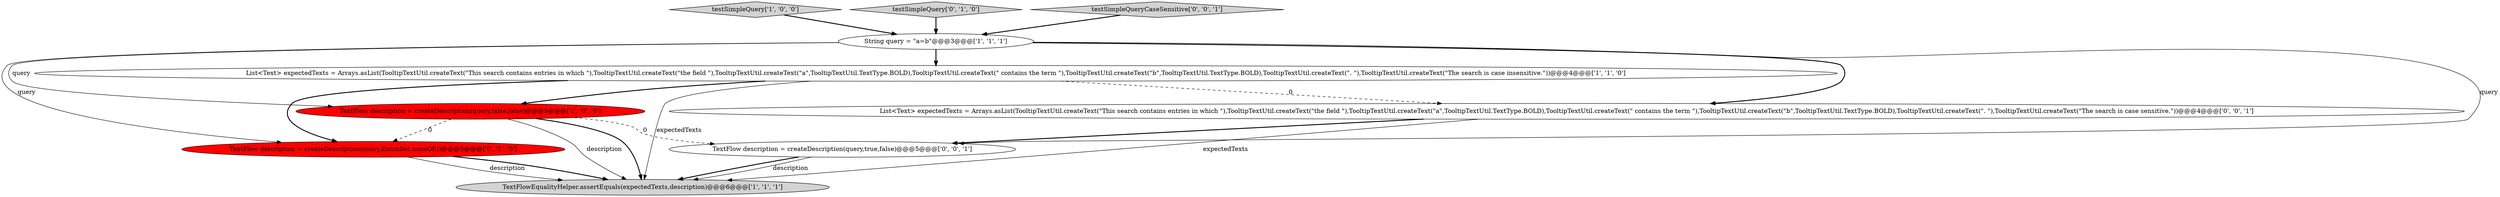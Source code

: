 digraph {
6 [style = filled, label = "TextFlow description = createDescription(query,EnumSet.noneOf())@@@5@@@['0', '1', '0']", fillcolor = red, shape = ellipse image = "AAA1AAABBB2BBB"];
4 [style = filled, label = "TextFlowEqualityHelper.assertEquals(expectedTexts,description)@@@6@@@['1', '1', '1']", fillcolor = lightgray, shape = ellipse image = "AAA0AAABBB1BBB"];
1 [style = filled, label = "testSimpleQuery['1', '0', '0']", fillcolor = lightgray, shape = diamond image = "AAA0AAABBB1BBB"];
3 [style = filled, label = "String query = \"a=b\"@@@3@@@['1', '1', '1']", fillcolor = white, shape = ellipse image = "AAA0AAABBB1BBB"];
5 [style = filled, label = "testSimpleQuery['0', '1', '0']", fillcolor = lightgray, shape = diamond image = "AAA0AAABBB2BBB"];
2 [style = filled, label = "List<Text> expectedTexts = Arrays.asList(TooltipTextUtil.createText(\"This search contains entries in which \"),TooltipTextUtil.createText(\"the field \"),TooltipTextUtil.createText(\"a\",TooltipTextUtil.TextType.BOLD),TooltipTextUtil.createText(\" contains the term \"),TooltipTextUtil.createText(\"b\",TooltipTextUtil.TextType.BOLD),TooltipTextUtil.createText(\". \"),TooltipTextUtil.createText(\"The search is case insensitive.\"))@@@4@@@['1', '1', '0']", fillcolor = white, shape = ellipse image = "AAA0AAABBB1BBB"];
8 [style = filled, label = "testSimpleQueryCaseSensitive['0', '0', '1']", fillcolor = lightgray, shape = diamond image = "AAA0AAABBB3BBB"];
0 [style = filled, label = "TextFlow description = createDescription(query,false,false)@@@5@@@['1', '0', '0']", fillcolor = red, shape = ellipse image = "AAA1AAABBB1BBB"];
9 [style = filled, label = "TextFlow description = createDescription(query,true,false)@@@5@@@['0', '0', '1']", fillcolor = white, shape = ellipse image = "AAA0AAABBB3BBB"];
7 [style = filled, label = "List<Text> expectedTexts = Arrays.asList(TooltipTextUtil.createText(\"This search contains entries in which \"),TooltipTextUtil.createText(\"the field \"),TooltipTextUtil.createText(\"a\",TooltipTextUtil.TextType.BOLD),TooltipTextUtil.createText(\" contains the term \"),TooltipTextUtil.createText(\"b\",TooltipTextUtil.TextType.BOLD),TooltipTextUtil.createText(\". \"),TooltipTextUtil.createText(\"The search is case sensitive.\"))@@@4@@@['0', '0', '1']", fillcolor = white, shape = ellipse image = "AAA0AAABBB3BBB"];
6->4 [style = solid, label="description"];
5->3 [style = bold, label=""];
2->6 [style = bold, label=""];
9->4 [style = bold, label=""];
0->6 [style = dashed, label="0"];
8->3 [style = bold, label=""];
1->3 [style = bold, label=""];
2->7 [style = dashed, label="0"];
2->4 [style = solid, label="expectedTexts"];
3->6 [style = solid, label="query"];
0->4 [style = solid, label="description"];
7->9 [style = bold, label=""];
6->4 [style = bold, label=""];
2->0 [style = bold, label=""];
3->2 [style = bold, label=""];
3->7 [style = bold, label=""];
0->4 [style = bold, label=""];
3->0 [style = solid, label="query"];
3->9 [style = solid, label="query"];
7->4 [style = solid, label="expectedTexts"];
0->9 [style = dashed, label="0"];
9->4 [style = solid, label="description"];
}

